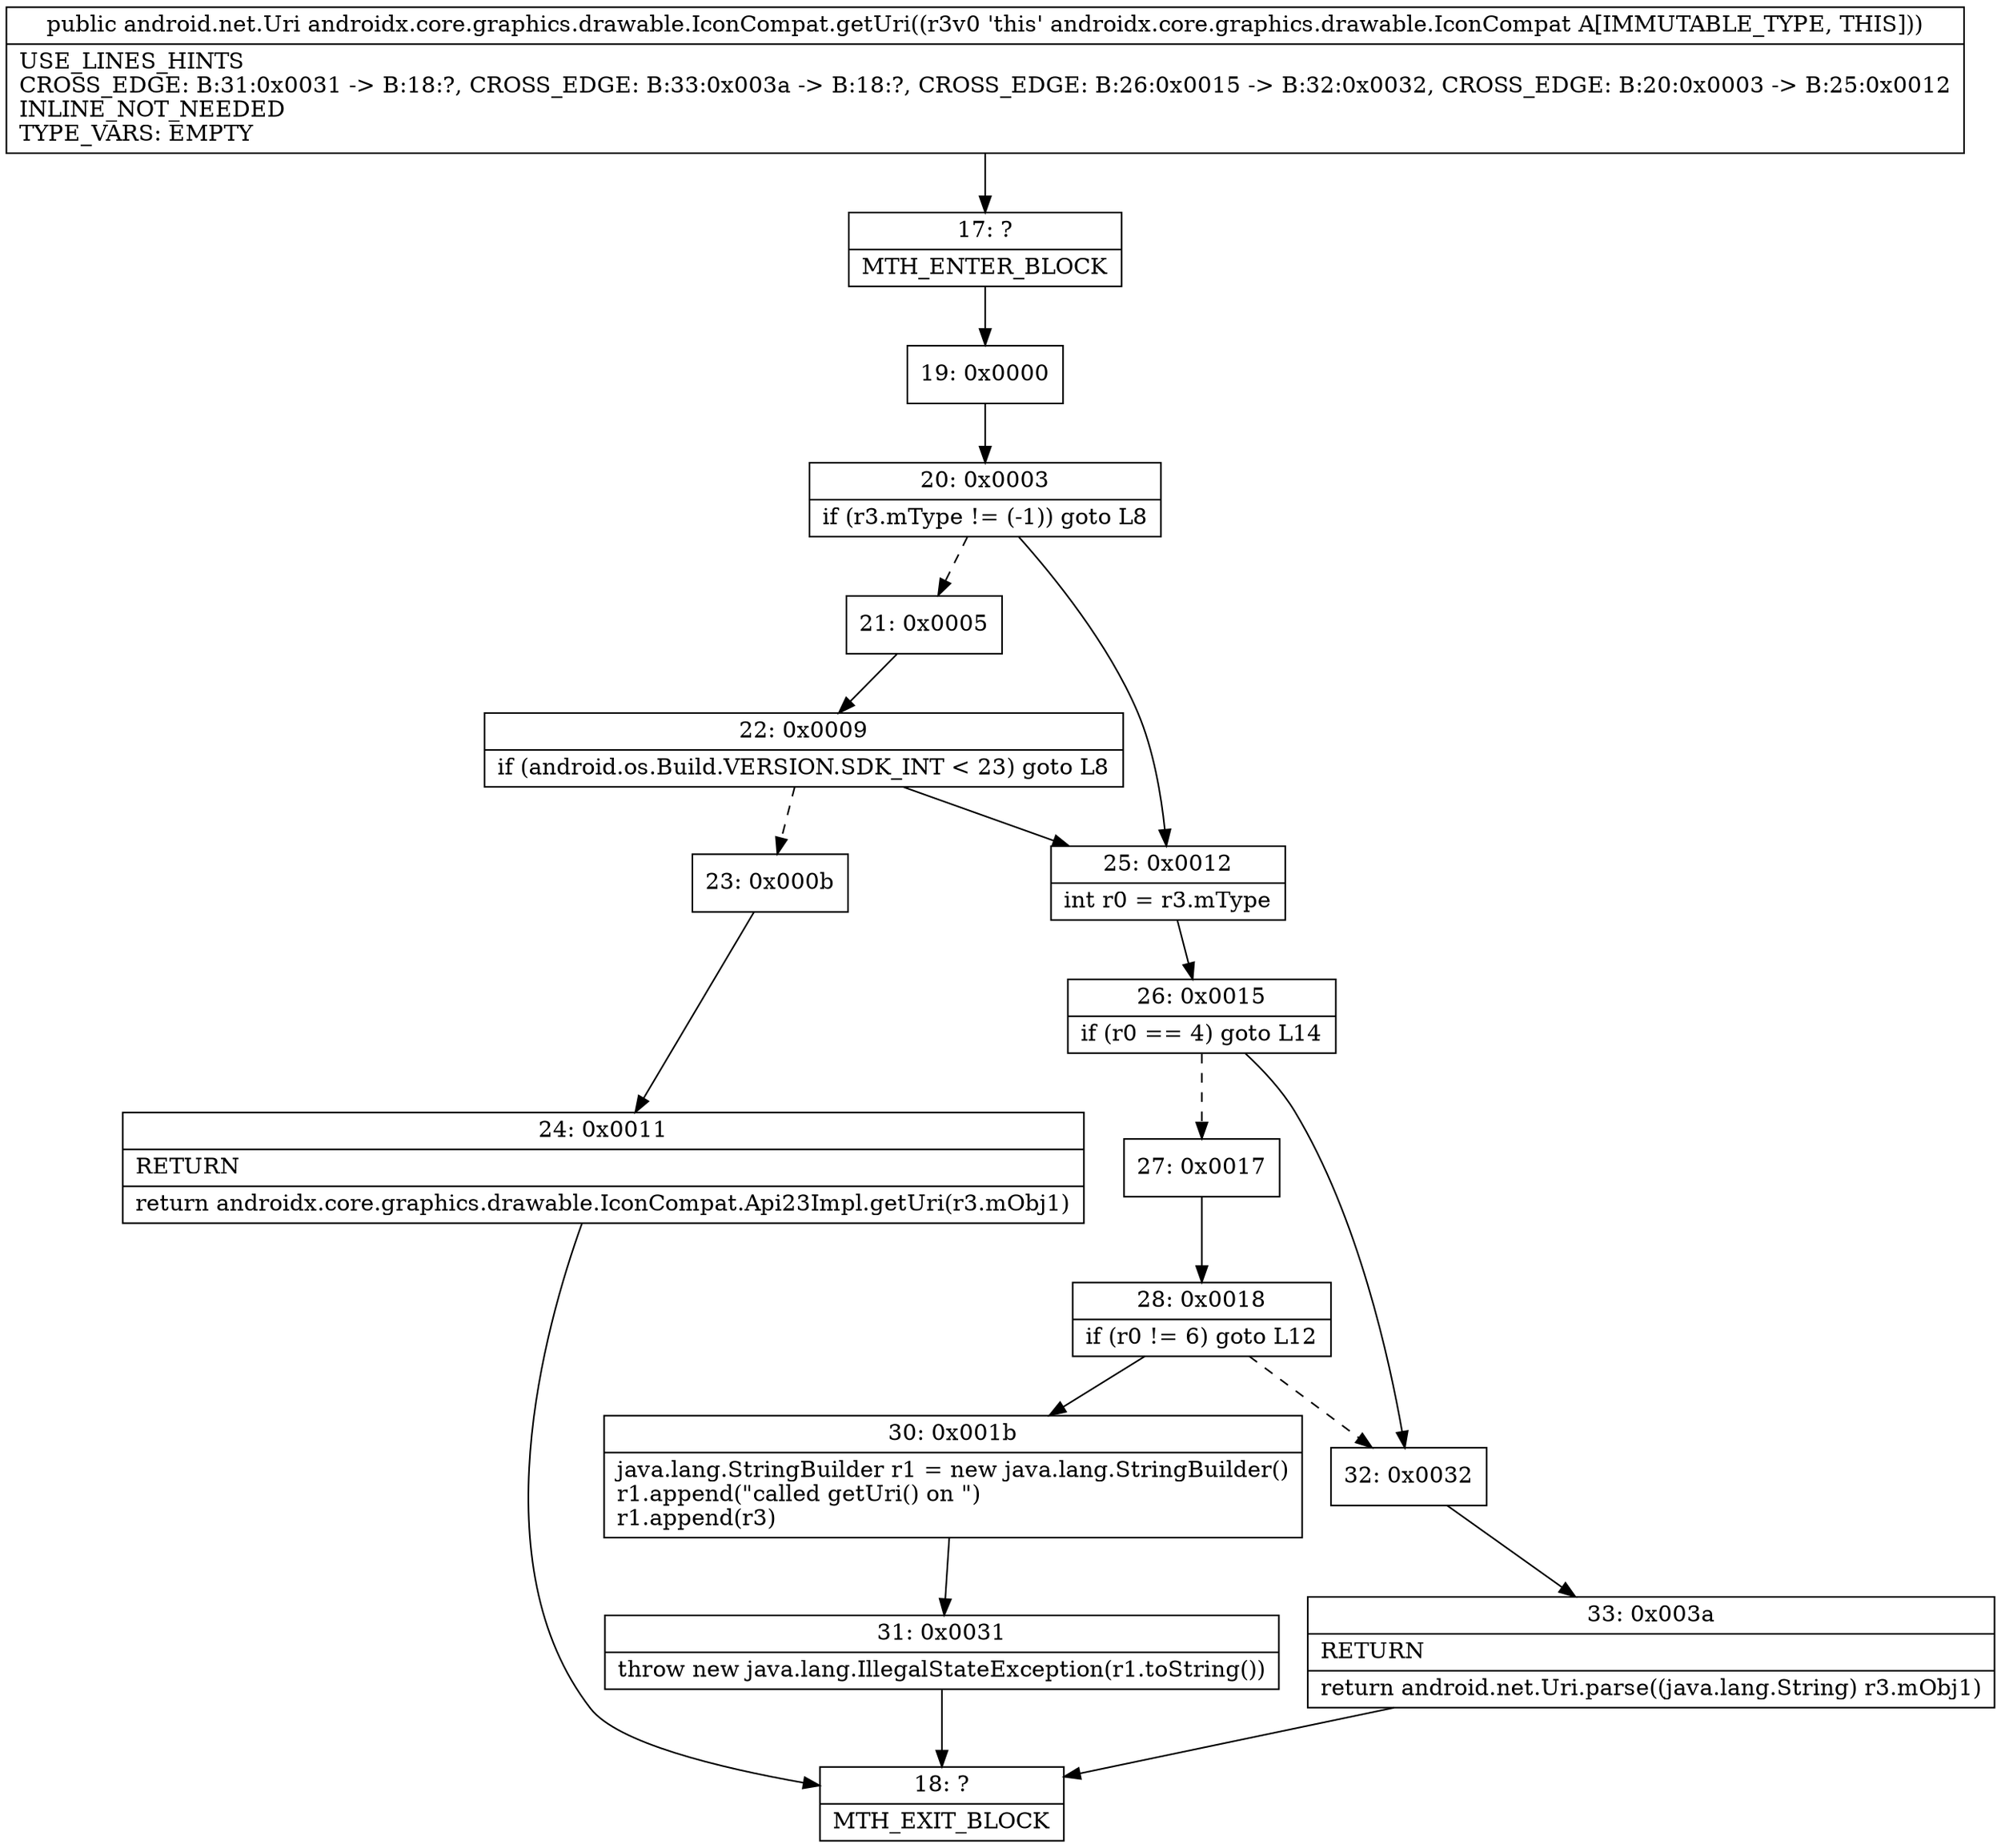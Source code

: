 digraph "CFG forandroidx.core.graphics.drawable.IconCompat.getUri()Landroid\/net\/Uri;" {
Node_17 [shape=record,label="{17\:\ ?|MTH_ENTER_BLOCK\l}"];
Node_19 [shape=record,label="{19\:\ 0x0000}"];
Node_20 [shape=record,label="{20\:\ 0x0003|if (r3.mType != (\-1)) goto L8\l}"];
Node_21 [shape=record,label="{21\:\ 0x0005}"];
Node_22 [shape=record,label="{22\:\ 0x0009|if (android.os.Build.VERSION.SDK_INT \< 23) goto L8\l}"];
Node_23 [shape=record,label="{23\:\ 0x000b}"];
Node_24 [shape=record,label="{24\:\ 0x0011|RETURN\l|return androidx.core.graphics.drawable.IconCompat.Api23Impl.getUri(r3.mObj1)\l}"];
Node_18 [shape=record,label="{18\:\ ?|MTH_EXIT_BLOCK\l}"];
Node_25 [shape=record,label="{25\:\ 0x0012|int r0 = r3.mType\l}"];
Node_26 [shape=record,label="{26\:\ 0x0015|if (r0 == 4) goto L14\l}"];
Node_27 [shape=record,label="{27\:\ 0x0017}"];
Node_28 [shape=record,label="{28\:\ 0x0018|if (r0 != 6) goto L12\l}"];
Node_30 [shape=record,label="{30\:\ 0x001b|java.lang.StringBuilder r1 = new java.lang.StringBuilder()\lr1.append(\"called getUri() on \")\lr1.append(r3)\l}"];
Node_31 [shape=record,label="{31\:\ 0x0031|throw new java.lang.IllegalStateException(r1.toString())\l}"];
Node_32 [shape=record,label="{32\:\ 0x0032}"];
Node_33 [shape=record,label="{33\:\ 0x003a|RETURN\l|return android.net.Uri.parse((java.lang.String) r3.mObj1)\l}"];
MethodNode[shape=record,label="{public android.net.Uri androidx.core.graphics.drawable.IconCompat.getUri((r3v0 'this' androidx.core.graphics.drawable.IconCompat A[IMMUTABLE_TYPE, THIS]))  | USE_LINES_HINTS\lCROSS_EDGE: B:31:0x0031 \-\> B:18:?, CROSS_EDGE: B:33:0x003a \-\> B:18:?, CROSS_EDGE: B:26:0x0015 \-\> B:32:0x0032, CROSS_EDGE: B:20:0x0003 \-\> B:25:0x0012\lINLINE_NOT_NEEDED\lTYPE_VARS: EMPTY\l}"];
MethodNode -> Node_17;Node_17 -> Node_19;
Node_19 -> Node_20;
Node_20 -> Node_21[style=dashed];
Node_20 -> Node_25;
Node_21 -> Node_22;
Node_22 -> Node_23[style=dashed];
Node_22 -> Node_25;
Node_23 -> Node_24;
Node_24 -> Node_18;
Node_25 -> Node_26;
Node_26 -> Node_27[style=dashed];
Node_26 -> Node_32;
Node_27 -> Node_28;
Node_28 -> Node_30;
Node_28 -> Node_32[style=dashed];
Node_30 -> Node_31;
Node_31 -> Node_18;
Node_32 -> Node_33;
Node_33 -> Node_18;
}

